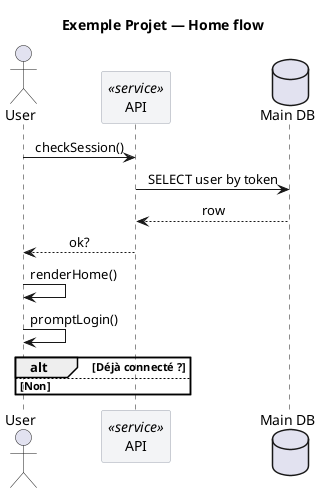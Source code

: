 @startuml
!define COLOR.BG #FFFFFF
!define COLOR.TEXT #1B1B1B
!define COLOR.ACCENT #2563EB
!define FONT.MAIN Inter
!define RADIUS 6
!define SPACING 4
skinparam backgroundColor COLOR.BG
skinparam defaultFontName FONT.MAIN
skinparam Shadowing false
skinparam SequenceMessageAlign center
skinparam SequenceParticipantPadding 8
skinparam ParticipantBorderColor #9CA3AF
skinparam ParticipantBackgroundColor #F3F4F6

actor "User" as A_UI


participant "API" as S_API <<service>>
database "Main DB" as DB_MAIN

!unquoted procedure SetupDefault()
!endprocedure
A_UI -> S_API : checkSession()
S_API -> DB_MAIN : SELECT user by token
DB_MAIN --> S_API : row
S_API --> A_UI : ok?
A_UI -> A_UI : renderHome()
A_UI -> A_UI : promptLogin()

title Exemple Projet — Home flow
SetupDefault()

alt Déjà connecté ?
else Non
end
@enduml
